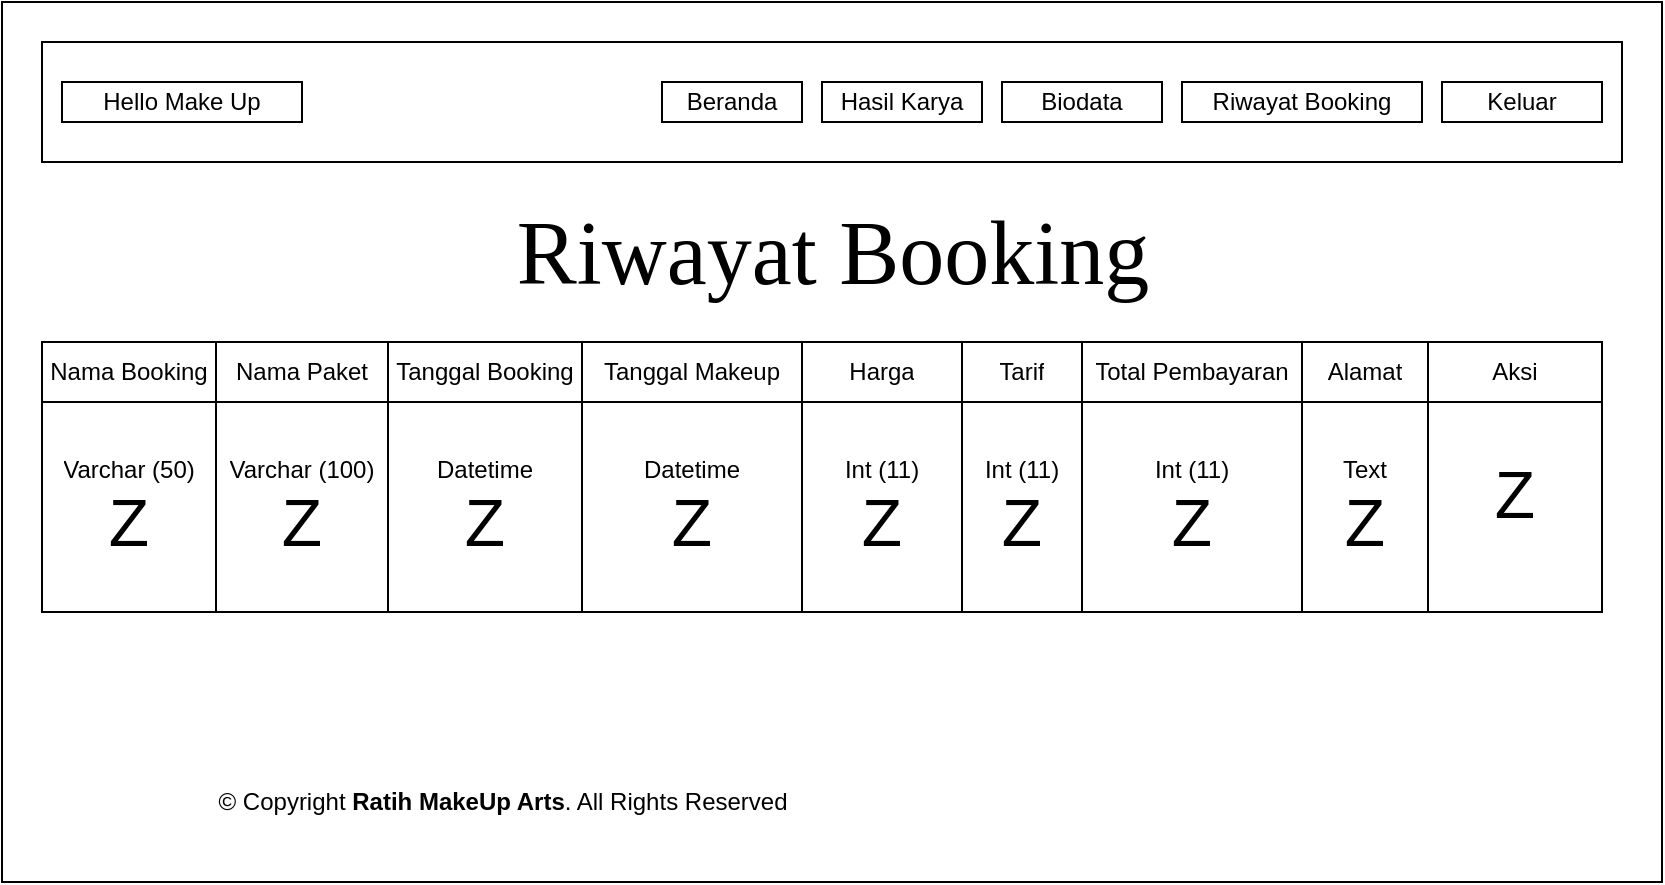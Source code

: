 <mxfile version="13.6.10" type="device"><diagram id="B_i9WkWCag2R6fDD_xND" name="Page-1"><mxGraphModel dx="1422" dy="830" grid="1" gridSize="10" guides="1" tooltips="1" connect="1" arrows="1" fold="1" page="1" pageScale="1" pageWidth="850" pageHeight="1100" math="0" shadow="0"><root><mxCell id="0"/><mxCell id="1" parent="0"/><mxCell id="SQBjJ8A9LKK7AWvLBL0b-9" value="" style="rounded=0;whiteSpace=wrap;html=1;" vertex="1" parent="1"><mxGeometry x="120" y="240" width="830" height="440" as="geometry"/></mxCell><mxCell id="SQBjJ8A9LKK7AWvLBL0b-10" value="" style="rounded=0;whiteSpace=wrap;html=1;" vertex="1" parent="1"><mxGeometry x="140" y="260" width="790" height="60" as="geometry"/></mxCell><mxCell id="SQBjJ8A9LKK7AWvLBL0b-11" value="Hello Make Up" style="whiteSpace=wrap;html=1;" vertex="1" parent="1"><mxGeometry x="150" y="280" width="120" height="20" as="geometry"/></mxCell><mxCell id="SQBjJ8A9LKK7AWvLBL0b-12" value="Beranda" style="whiteSpace=wrap;html=1;" vertex="1" parent="1"><mxGeometry x="450" y="280" width="70" height="20" as="geometry"/></mxCell><mxCell id="SQBjJ8A9LKK7AWvLBL0b-13" value="Hasil Karya" style="whiteSpace=wrap;html=1;" vertex="1" parent="1"><mxGeometry x="530" y="280" width="80" height="20" as="geometry"/></mxCell><mxCell id="SQBjJ8A9LKK7AWvLBL0b-14" value="Biodata" style="whiteSpace=wrap;html=1;" vertex="1" parent="1"><mxGeometry x="620" y="280" width="80" height="20" as="geometry"/></mxCell><mxCell id="SQBjJ8A9LKK7AWvLBL0b-15" value="Riwayat Booking" style="whiteSpace=wrap;html=1;" vertex="1" parent="1"><mxGeometry x="710" y="280" width="120" height="20" as="geometry"/></mxCell><mxCell id="SQBjJ8A9LKK7AWvLBL0b-16" value="Keluar" style="whiteSpace=wrap;html=1;" vertex="1" parent="1"><mxGeometry x="840" y="280" width="80" height="20" as="geometry"/></mxCell><mxCell id="SQBjJ8A9LKK7AWvLBL0b-17" value="&lt;font style=&quot;font-size: 45px&quot; face=&quot;Times New Roman&quot;&gt;Riwayat Booking&lt;/font&gt;" style="text;html=1;align=center;verticalAlign=middle;resizable=0;points=[];autosize=1;" vertex="1" parent="1"><mxGeometry x="370" y="350" width="330" height="30" as="geometry"/></mxCell><mxCell id="SQBjJ8A9LKK7AWvLBL0b-18" value="" style="shape=table;html=1;whiteSpace=wrap;startSize=0;container=1;collapsible=0;childLayout=tableLayout;" vertex="1" parent="1"><mxGeometry x="140" y="410" width="780" height="135" as="geometry"/></mxCell><mxCell id="SQBjJ8A9LKK7AWvLBL0b-19" value="" style="shape=partialRectangle;html=1;whiteSpace=wrap;collapsible=0;dropTarget=0;pointerEvents=0;fillColor=none;top=0;left=0;bottom=0;right=0;points=[[0,0.5],[1,0.5]];portConstraint=eastwest;" vertex="1" parent="SQBjJ8A9LKK7AWvLBL0b-18"><mxGeometry width="780" height="30" as="geometry"/></mxCell><mxCell id="SQBjJ8A9LKK7AWvLBL0b-20" value="Nama Booking" style="shape=partialRectangle;html=1;whiteSpace=wrap;connectable=0;fillColor=none;top=0;left=0;bottom=0;right=0;overflow=hidden;" vertex="1" parent="SQBjJ8A9LKK7AWvLBL0b-19"><mxGeometry width="87" height="30" as="geometry"/></mxCell><mxCell id="SQBjJ8A9LKK7AWvLBL0b-21" value="Nama Paket" style="shape=partialRectangle;html=1;whiteSpace=wrap;connectable=0;fillColor=none;top=0;left=0;bottom=0;right=0;overflow=hidden;" vertex="1" parent="SQBjJ8A9LKK7AWvLBL0b-19"><mxGeometry x="87" width="86" height="30" as="geometry"/></mxCell><mxCell id="SQBjJ8A9LKK7AWvLBL0b-22" value="Tanggal Booking" style="shape=partialRectangle;html=1;whiteSpace=wrap;connectable=0;fillColor=none;top=0;left=0;bottom=0;right=0;overflow=hidden;" vertex="1" parent="SQBjJ8A9LKK7AWvLBL0b-19"><mxGeometry x="173" width="97" height="30" as="geometry"/></mxCell><mxCell id="SQBjJ8A9LKK7AWvLBL0b-31" value="Tanggal Makeup" style="shape=partialRectangle;html=1;whiteSpace=wrap;connectable=0;fillColor=none;top=0;left=0;bottom=0;right=0;overflow=hidden;" vertex="1" parent="SQBjJ8A9LKK7AWvLBL0b-19"><mxGeometry x="270" width="110" height="30" as="geometry"/></mxCell><mxCell id="SQBjJ8A9LKK7AWvLBL0b-34" value="Harga" style="shape=partialRectangle;html=1;whiteSpace=wrap;connectable=0;fillColor=none;top=0;left=0;bottom=0;right=0;overflow=hidden;" vertex="1" parent="SQBjJ8A9LKK7AWvLBL0b-19"><mxGeometry x="380" width="80" height="30" as="geometry"/></mxCell><mxCell id="SQBjJ8A9LKK7AWvLBL0b-37" value="Tarif" style="shape=partialRectangle;html=1;whiteSpace=wrap;connectable=0;fillColor=none;top=0;left=0;bottom=0;right=0;overflow=hidden;" vertex="1" parent="SQBjJ8A9LKK7AWvLBL0b-19"><mxGeometry x="460" width="60" height="30" as="geometry"/></mxCell><mxCell id="SQBjJ8A9LKK7AWvLBL0b-40" value="Total Pembayaran" style="shape=partialRectangle;html=1;whiteSpace=wrap;connectable=0;fillColor=none;top=0;left=0;bottom=0;right=0;overflow=hidden;" vertex="1" parent="SQBjJ8A9LKK7AWvLBL0b-19"><mxGeometry x="520" width="110" height="30" as="geometry"/></mxCell><mxCell id="SQBjJ8A9LKK7AWvLBL0b-43" value="Alamat" style="shape=partialRectangle;html=1;whiteSpace=wrap;connectable=0;fillColor=none;top=0;left=0;bottom=0;right=0;overflow=hidden;" vertex="1" parent="SQBjJ8A9LKK7AWvLBL0b-19"><mxGeometry x="630" width="63" height="30" as="geometry"/></mxCell><mxCell id="SQBjJ8A9LKK7AWvLBL0b-46" value="Aksi" style="shape=partialRectangle;html=1;whiteSpace=wrap;connectable=0;fillColor=none;top=0;left=0;bottom=0;right=0;overflow=hidden;" vertex="1" parent="SQBjJ8A9LKK7AWvLBL0b-19"><mxGeometry x="693" width="87" height="30" as="geometry"/></mxCell><mxCell id="SQBjJ8A9LKK7AWvLBL0b-23" value="" style="shape=partialRectangle;html=1;whiteSpace=wrap;collapsible=0;dropTarget=0;pointerEvents=0;fillColor=none;top=0;left=0;bottom=0;right=0;points=[[0,0.5],[1,0.5]];portConstraint=eastwest;" vertex="1" parent="SQBjJ8A9LKK7AWvLBL0b-18"><mxGeometry y="30" width="780" height="105" as="geometry"/></mxCell><mxCell id="SQBjJ8A9LKK7AWvLBL0b-24" value="&lt;div&gt;Varchar (50)&lt;/div&gt;&lt;div&gt;&lt;font style=&quot;font-size: 33px&quot;&gt;Z&lt;/font&gt;&lt;br&gt;&lt;/div&gt;" style="shape=partialRectangle;html=1;whiteSpace=wrap;connectable=0;fillColor=none;top=0;left=0;bottom=0;right=0;overflow=hidden;" vertex="1" parent="SQBjJ8A9LKK7AWvLBL0b-23"><mxGeometry width="87" height="105" as="geometry"/></mxCell><mxCell id="SQBjJ8A9LKK7AWvLBL0b-25" value="&lt;div&gt;Varchar (100)&lt;/div&gt;&lt;div&gt;&lt;font style=&quot;font-size: 33px&quot;&gt;Z&lt;/font&gt;&lt;/div&gt;" style="shape=partialRectangle;html=1;whiteSpace=wrap;connectable=0;fillColor=none;top=0;left=0;bottom=0;right=0;overflow=hidden;" vertex="1" parent="SQBjJ8A9LKK7AWvLBL0b-23"><mxGeometry x="87" width="86" height="105" as="geometry"/></mxCell><mxCell id="SQBjJ8A9LKK7AWvLBL0b-26" value="&lt;div&gt;Datetime&lt;/div&gt;&lt;div&gt;&lt;font style=&quot;font-size: 33px&quot;&gt;Z&lt;/font&gt;&lt;/div&gt;" style="shape=partialRectangle;html=1;whiteSpace=wrap;connectable=0;fillColor=none;top=0;left=0;bottom=0;right=0;overflow=hidden;" vertex="1" parent="SQBjJ8A9LKK7AWvLBL0b-23"><mxGeometry x="173" width="97" height="105" as="geometry"/></mxCell><mxCell id="SQBjJ8A9LKK7AWvLBL0b-32" value="&lt;div&gt;Datetime&lt;/div&gt;&lt;div&gt;&lt;font style=&quot;font-size: 33px&quot;&gt;Z&lt;/font&gt;&lt;/div&gt;" style="shape=partialRectangle;html=1;whiteSpace=wrap;connectable=0;fillColor=none;top=0;left=0;bottom=0;right=0;overflow=hidden;" vertex="1" parent="SQBjJ8A9LKK7AWvLBL0b-23"><mxGeometry x="270" width="110" height="105" as="geometry"/></mxCell><mxCell id="SQBjJ8A9LKK7AWvLBL0b-35" value="&lt;div&gt;Int (11)&lt;/div&gt;&lt;div&gt;&lt;font style=&quot;font-size: 33px&quot;&gt;Z&lt;/font&gt;&lt;/div&gt;" style="shape=partialRectangle;html=1;whiteSpace=wrap;connectable=0;fillColor=none;top=0;left=0;bottom=0;right=0;overflow=hidden;" vertex="1" parent="SQBjJ8A9LKK7AWvLBL0b-23"><mxGeometry x="380" width="80" height="105" as="geometry"/></mxCell><mxCell id="SQBjJ8A9LKK7AWvLBL0b-38" value="&lt;div&gt;Int (11)&lt;/div&gt;&lt;div&gt;&lt;font style=&quot;font-size: 33px&quot;&gt;Z&lt;/font&gt;&lt;/div&gt;" style="shape=partialRectangle;html=1;whiteSpace=wrap;connectable=0;fillColor=none;top=0;left=0;bottom=0;right=0;overflow=hidden;" vertex="1" parent="SQBjJ8A9LKK7AWvLBL0b-23"><mxGeometry x="460" width="60" height="105" as="geometry"/></mxCell><mxCell id="SQBjJ8A9LKK7AWvLBL0b-41" value="&lt;div&gt;Int (11)&lt;/div&gt;&lt;div&gt;&lt;font style=&quot;font-size: 33px&quot;&gt;Z&lt;/font&gt;&lt;/div&gt;" style="shape=partialRectangle;html=1;whiteSpace=wrap;connectable=0;fillColor=none;top=0;left=0;bottom=0;right=0;overflow=hidden;" vertex="1" parent="SQBjJ8A9LKK7AWvLBL0b-23"><mxGeometry x="520" width="110" height="105" as="geometry"/></mxCell><mxCell id="SQBjJ8A9LKK7AWvLBL0b-44" value="&lt;div&gt;Text&lt;/div&gt;&lt;div&gt;&lt;font style=&quot;font-size: 33px&quot;&gt;Z&lt;/font&gt;&lt;/div&gt;" style="shape=partialRectangle;html=1;whiteSpace=wrap;connectable=0;fillColor=none;top=0;left=0;bottom=0;right=0;overflow=hidden;" vertex="1" parent="SQBjJ8A9LKK7AWvLBL0b-23"><mxGeometry x="630" width="63" height="105" as="geometry"/></mxCell><mxCell id="SQBjJ8A9LKK7AWvLBL0b-47" value="&#xA;&lt;font style=&quot;font-size: 33px&quot;&gt;Z&lt;/font&gt;&#xA;&#xA;" style="shape=partialRectangle;html=1;whiteSpace=wrap;connectable=0;fillColor=none;top=0;left=0;bottom=0;right=0;overflow=hidden;" vertex="1" parent="SQBjJ8A9LKK7AWvLBL0b-23"><mxGeometry x="693" width="87" height="105" as="geometry"/></mxCell><mxCell id="SQBjJ8A9LKK7AWvLBL0b-49" value="© Copyright &lt;strong&gt;&lt;span&gt;Ratih MakeUp Arts&lt;/span&gt;&lt;/strong&gt;. All Rights Reserved&lt;br/&gt;&#9;&#9;&#9;" style="text;html=1;align=center;verticalAlign=middle;resizable=0;points=[];autosize=1;" vertex="1" parent="1"><mxGeometry x="220" y="630" width="300" height="20" as="geometry"/></mxCell></root></mxGraphModel></diagram></mxfile>
